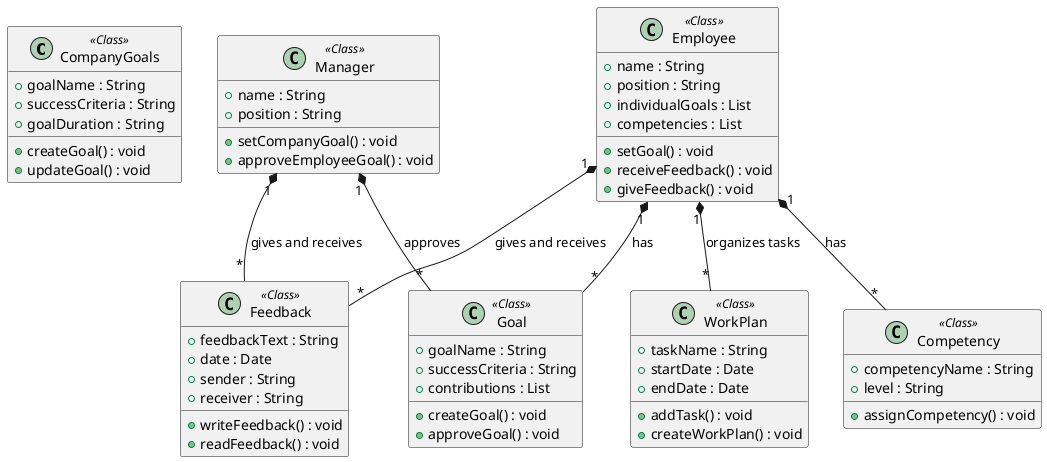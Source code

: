 @startuml 
!define RECTANGLE_COLOR #A2C2E1
!define CLASS_COLOR #C8E6C9

' Class Definitions

class "CompanyGoals" as CompanyGoals <<Class>> {
  + goalName : String
  + successCriteria : String
  + goalDuration : String
  + createGoal() : void
  + updateGoal() : void
}

class "Employee" as Employee <<Class>> {
  + name : String
  + position : String
  + individualGoals : List
  + competencies : List
  + setGoal() : void
  + receiveFeedback() : void
  + giveFeedback() : void
}

class "Manager" as Manager <<Class>> {
  + name : String
  + position : String
  + setCompanyGoal() : void
  + approveEmployeeGoal() : void
}

class "Goal" as Goal <<Class>> {
  + goalName : String
  + successCriteria : String
  + contributions : List
  + createGoal() : void
  + approveGoal() : void
}

class "Competency" as Competency <<Class>> {
  + competencyName : String
  + level : String
  + assignCompetency() : void
}

class "Feedback" as Feedback <<Class>> {
  + feedbackText : String
  + date : Date
  + sender : String
  + receiver : String
  + writeFeedback() : void
  + readFeedback() : void
}

class "WorkPlan" as WorkPlan <<Class>> {
  + taskName : String
  + startDate : Date
  + endDate : Date
  + addTask() : void
  + createWorkPlan() : void
}

' Relationships between classes
Employee "1" *-- "*" Goal : has
Manager "1" *-- "*" Goal : approves
Manager "1" *-- "*" Feedback : gives and receives
Employee "1" *-- "*" Feedback : gives and receives
Employee "1" *-- "*" Competency : has
Employee "1" *-- "*" WorkPlan : organizes tasks

@enduml